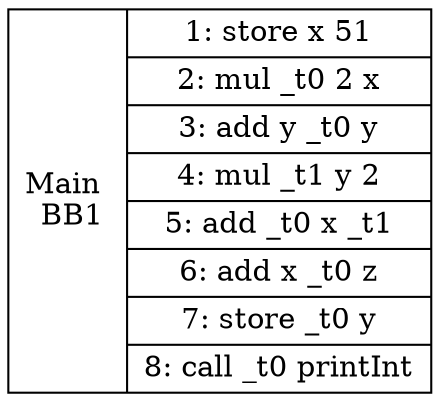 digraph G {
bb1 [shape=record, label="<B> Main \n BB1 | {<entry>
	1: store x 51 
|	2: mul _t0 2 x 
|	3: add y _t0 y 
|	4: mul _t1 y 2 
|	5: add _t0 x _t1 
|	6: add x _t0 z 
|	7: store _t0 y 
|<exit>	8: call _t0 printInt 
}"];
}
